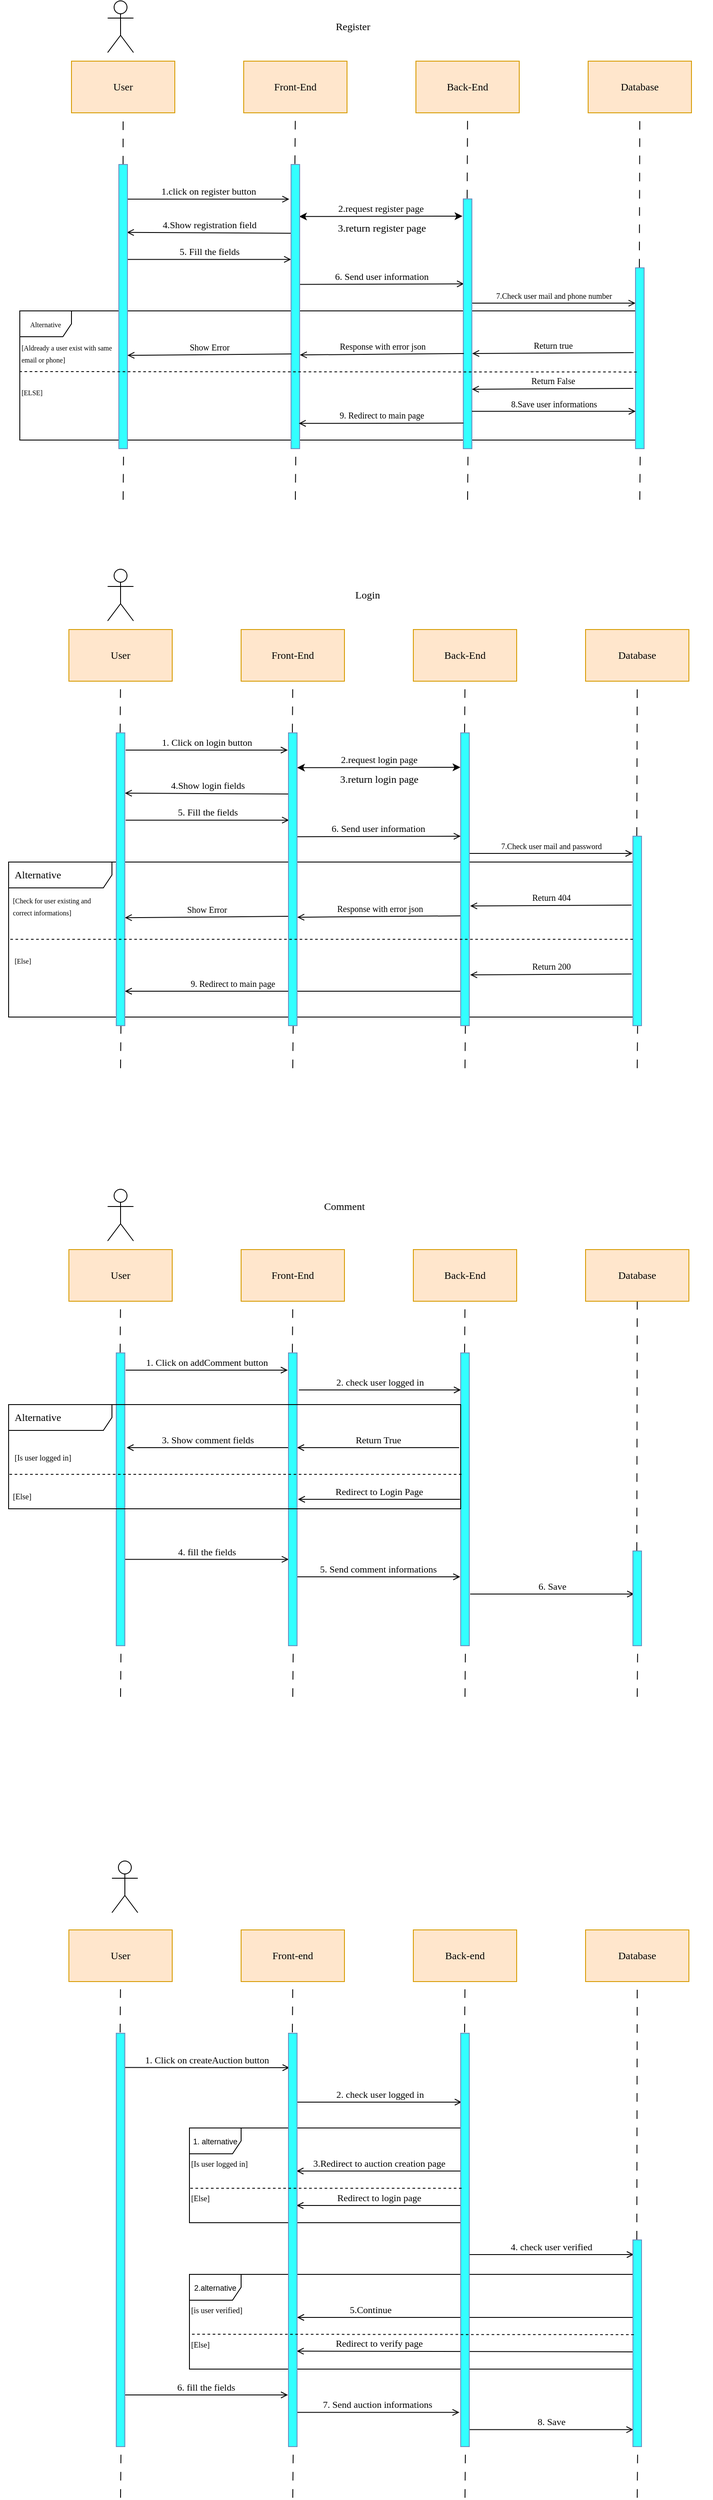 <mxfile version="14.7.0" type="github">
  <diagram id="DN4aTL3SDgSUdVNVyypC" name="Page-1">
    <mxGraphModel dx="3971" dy="2403" grid="1" gridSize="10" guides="1" tooltips="1" connect="0" arrows="0" fold="1" page="1" pageScale="1" pageWidth="827" pageHeight="1169" math="0" shadow="0">
      <root>
        <mxCell id="0" />
        <mxCell id="1" parent="0" />
        <mxCell id="pibNLHYzL_vAkOEPD65m-1" value="User" style="rounded=0;whiteSpace=wrap;html=1;fontFamily=Poppins;fontSource=https%3A%2F%2Ffonts.googleapis.com%2Fcss%3Ffamily%3DPoppins;fillColor=#ffe6cc;strokeColor=#d79b00;" parent="1" vertex="1">
          <mxGeometry x="-757" y="20" width="120" height="60" as="geometry" />
        </mxCell>
        <mxCell id="pibNLHYzL_vAkOEPD65m-2" value="Front-End" style="rounded=0;whiteSpace=wrap;html=1;fontFamily=Poppins;fontSource=https%3A%2F%2Ffonts.googleapis.com%2Fcss%3Ffamily%3DPoppins;fillColor=#ffe6cc;strokeColor=#d79b00;" parent="1" vertex="1">
          <mxGeometry x="-557" y="20" width="120" height="60" as="geometry" />
        </mxCell>
        <mxCell id="pibNLHYzL_vAkOEPD65m-3" value="Back-End" style="rounded=0;whiteSpace=wrap;html=1;fontFamily=Poppins;fontSource=https%3A%2F%2Ffonts.googleapis.com%2Fcss%3Ffamily%3DPoppins;fillColor=#ffe6cc;strokeColor=#d79b00;" parent="1" vertex="1">
          <mxGeometry x="-357" y="20" width="120" height="60" as="geometry" />
        </mxCell>
        <mxCell id="pibNLHYzL_vAkOEPD65m-4" value="Database" style="rounded=0;whiteSpace=wrap;html=1;fontFamily=Poppins;fontSource=https%3A%2F%2Ffonts.googleapis.com%2Fcss%3Ffamily%3DPoppins;fillColor=#ffe6cc;strokeColor=#d79b00;" parent="1" vertex="1">
          <mxGeometry x="-157" y="20" width="120" height="60" as="geometry" />
        </mxCell>
        <mxCell id="pibNLHYzL_vAkOEPD65m-8" value="" style="endArrow=none;startArrow=none;endFill=0;startFill=0;endSize=8;html=1;verticalAlign=bottom;dashed=1;labelBackgroundColor=none;dashPattern=10 10;entryX=0.5;entryY=1;entryDx=0;entryDy=0;exitX=0.491;exitY=0;exitDx=0;exitDy=0;exitPerimeter=0;fontFamily=Poppins;fontSource=https%3A%2F%2Ffonts.googleapis.com%2Fcss%3Ffamily%3DPoppins;" parent="1" source="pibNLHYzL_vAkOEPD65m-5" target="pibNLHYzL_vAkOEPD65m-1" edge="1">
          <mxGeometry width="160" relative="1" as="geometry">
            <mxPoint x="-427" y="170" as="sourcePoint" />
            <mxPoint x="-617" y="110" as="targetPoint" />
          </mxGeometry>
        </mxCell>
        <mxCell id="pibNLHYzL_vAkOEPD65m-10" value="" style="endArrow=none;startArrow=none;endFill=0;startFill=0;endSize=8;html=1;verticalAlign=bottom;dashed=1;labelBackgroundColor=none;dashPattern=10 10;entryX=0.5;entryY=1;entryDx=0;entryDy=0;exitX=0.448;exitY=-0.002;exitDx=0;exitDy=0;exitPerimeter=0;fontFamily=Poppins;fontSource=https%3A%2F%2Ffonts.googleapis.com%2Fcss%3Ffamily%3DPoppins;" parent="1" source="pibNLHYzL_vAkOEPD65m-9" target="pibNLHYzL_vAkOEPD65m-2" edge="1">
          <mxGeometry width="160" relative="1" as="geometry">
            <mxPoint x="-487" y="120" as="sourcePoint" />
            <mxPoint x="-687" y="90" as="targetPoint" />
          </mxGeometry>
        </mxCell>
        <mxCell id="pibNLHYzL_vAkOEPD65m-12" value="1.click on register button" style="html=1;verticalAlign=bottom;labelBackgroundColor=none;endArrow=open;endFill=0;entryX=-0.208;entryY=0.122;entryDx=0;entryDy=0;entryPerimeter=0;exitX=0.971;exitY=0.122;exitDx=0;exitDy=0;exitPerimeter=0;fontFamily=Poppins;fontSource=https%3A%2F%2Ffonts.googleapis.com%2Fcss%3Ffamily%3DPoppins;" parent="1" source="pibNLHYzL_vAkOEPD65m-5" target="pibNLHYzL_vAkOEPD65m-9" edge="1">
          <mxGeometry width="160" relative="1" as="geometry">
            <mxPoint x="-467" y="200" as="sourcePoint" />
            <mxPoint x="-307" y="200" as="targetPoint" />
          </mxGeometry>
        </mxCell>
        <mxCell id="pibNLHYzL_vAkOEPD65m-13" value="2.request register page" style="endArrow=classic;html=1;rounded=0;align=center;verticalAlign=bottom;endFill=1;labelBackgroundColor=none;exitX=0.934;exitY=0.183;exitDx=0;exitDy=0;exitPerimeter=0;startArrow=classic;startFill=1;fontFamily=Poppins;fontSource=https%3A%2F%2Ffonts.googleapis.com%2Fcss%3Ffamily%3DPoppins;" parent="1" edge="1">
          <mxGeometry relative="1" as="geometry">
            <mxPoint x="-492.66" y="200.39" as="sourcePoint" />
            <mxPoint x="-303" y="200" as="targetPoint" />
          </mxGeometry>
        </mxCell>
        <mxCell id="pibNLHYzL_vAkOEPD65m-14" value="3.return register page" style="resizable=0;html=1;align=center;verticalAlign=top;labelBackgroundColor=none;fontFamily=Poppins;fontSource=https%3A%2F%2Ffonts.googleapis.com%2Fcss%3Ffamily%3DPoppins;" parent="pibNLHYzL_vAkOEPD65m-13" connectable="0" vertex="1">
          <mxGeometry relative="1" as="geometry" />
        </mxCell>
        <mxCell id="pibNLHYzL_vAkOEPD65m-16" value="" style="endArrow=none;startArrow=none;endFill=0;startFill=0;endSize=8;html=1;verticalAlign=bottom;dashed=1;labelBackgroundColor=none;dashPattern=10 10;entryX=0.5;entryY=1;entryDx=0;entryDy=0;exitX=0.448;exitY=-0.002;exitDx=0;exitDy=0;exitPerimeter=0;fontFamily=Poppins;fontSource=https%3A%2F%2Ffonts.googleapis.com%2Fcss%3Ffamily%3DPoppins;" parent="1" source="pibNLHYzL_vAkOEPD65m-15" edge="1">
          <mxGeometry width="160" relative="1" as="geometry">
            <mxPoint x="-287" y="120" as="sourcePoint" />
            <mxPoint x="-297" y="80" as="targetPoint" />
          </mxGeometry>
        </mxCell>
        <mxCell id="pibNLHYzL_vAkOEPD65m-17" value="4.Show registration field" style="html=1;verticalAlign=bottom;labelBackgroundColor=none;endArrow=open;endFill=0;fontFamily=Poppins;fontSource=https%3A%2F%2Ffonts.googleapis.com%2Fcss%3Ffamily%3DPoppins;entryX=0.935;entryY=0.239;entryDx=0;entryDy=0;entryPerimeter=0;exitX=0.082;exitY=0.242;exitDx=0;exitDy=0;exitPerimeter=0;" parent="1" source="pibNLHYzL_vAkOEPD65m-9" target="pibNLHYzL_vAkOEPD65m-5" edge="1">
          <mxGeometry width="160" relative="1" as="geometry">
            <mxPoint x="-497" y="330" as="sourcePoint" />
            <mxPoint x="-337" y="330" as="targetPoint" />
          </mxGeometry>
        </mxCell>
        <mxCell id="pibNLHYzL_vAkOEPD65m-18" value="5. Fill the fields" style="html=1;verticalAlign=bottom;labelBackgroundColor=none;endArrow=open;endFill=0;fontFamily=Poppins;fontSource=https%3A%2F%2Ffonts.googleapis.com%2Fcss%3Ffamily%3DPoppins;exitX=1.035;exitY=0.334;exitDx=0;exitDy=0;exitPerimeter=0;" parent="1" source="pibNLHYzL_vAkOEPD65m-5" target="pibNLHYzL_vAkOEPD65m-9" edge="1">
          <mxGeometry width="160" relative="1" as="geometry">
            <mxPoint x="-657" y="250" as="sourcePoint" />
            <mxPoint x="-502" y="260" as="targetPoint" />
          </mxGeometry>
        </mxCell>
        <mxCell id="pibNLHYzL_vAkOEPD65m-19" value="6. Send user information" style="html=1;verticalAlign=bottom;labelBackgroundColor=none;endArrow=open;endFill=0;fontFamily=Poppins;fontSource=https%3A%2F%2Ffonts.googleapis.com%2Fcss%3Ffamily%3DPoppins;entryX=0.082;entryY=0.42;entryDx=0;entryDy=0;entryPerimeter=0;exitX=0.982;exitY=0.422;exitDx=0;exitDy=0;exitPerimeter=0;" parent="1" edge="1">
          <mxGeometry width="160" relative="1" as="geometry">
            <mxPoint x="-492.18" y="279.26" as="sourcePoint" />
            <mxPoint x="-301.18" y="278.6" as="targetPoint" />
          </mxGeometry>
        </mxCell>
        <mxCell id="pibNLHYzL_vAkOEPD65m-21" value="" style="endArrow=none;startArrow=none;endFill=0;startFill=0;endSize=8;html=1;verticalAlign=bottom;dashed=1;labelBackgroundColor=none;dashPattern=10 10;entryX=0.5;entryY=1;entryDx=0;entryDy=0;exitX=0.448;exitY=-0.002;exitDx=0;exitDy=0;exitPerimeter=0;fontFamily=Poppins;fontSource=https%3A%2F%2Ffonts.googleapis.com%2Fcss%3Ffamily%3DPoppins;" parent="1" source="pibNLHYzL_vAkOEPD65m-20" edge="1">
          <mxGeometry width="160" relative="1" as="geometry">
            <mxPoint x="-87" y="120" as="sourcePoint" />
            <mxPoint x="-97" y="80" as="targetPoint" />
          </mxGeometry>
        </mxCell>
        <mxCell id="pibNLHYzL_vAkOEPD65m-22" value="&lt;font style=&quot;font-size: 9px&quot;&gt;7.Check user mail and phone number&lt;/font&gt;" style="html=1;verticalAlign=bottom;labelBackgroundColor=none;endArrow=open;endFill=0;fontFamily=Poppins;fontSource=https%3A%2F%2Ffonts.googleapis.com%2Fcss%3Ffamily%3DPoppins;exitX=0.95;exitY=0.488;exitDx=0;exitDy=0;exitPerimeter=0;" parent="1" edge="1">
          <mxGeometry width="160" relative="1" as="geometry">
            <mxPoint x="-292.5" y="301.04" as="sourcePoint" />
            <mxPoint x="-102" y="301.04" as="targetPoint" />
          </mxGeometry>
        </mxCell>
        <mxCell id="pibNLHYzL_vAkOEPD65m-27" value="&lt;font style=&quot;font-size: 8px&quot;&gt;Alternative&lt;/font&gt;" style="shape=umlFrame;whiteSpace=wrap;html=1;rounded=0;sketch=0;fontFamily=Poppins;fontSource=https%3A%2F%2Ffonts.googleapis.com%2Fcss%3Ffamily%3DPoppins;fillColor=none;" parent="1" vertex="1">
          <mxGeometry x="-817" y="310" width="715" height="150" as="geometry" />
        </mxCell>
        <mxCell id="pibNLHYzL_vAkOEPD65m-20" value="" style="html=1;points=[];perimeter=orthogonalPerimeter;rounded=0;sketch=0;strokeColor=#6c8ebf;fillColor=#33FFFF;fontFamily=Poppins;fontSource=https%3A%2F%2Ffonts.googleapis.com%2Fcss%3Ffamily%3DPoppins;" parent="1" vertex="1">
          <mxGeometry x="-102" y="260" width="10" height="210" as="geometry" />
        </mxCell>
        <mxCell id="pibNLHYzL_vAkOEPD65m-15" value="" style="html=1;points=[];perimeter=orthogonalPerimeter;rounded=0;sketch=0;strokeColor=#6c8ebf;fillColor=#33FFFF;fontFamily=Poppins;fontSource=https%3A%2F%2Ffonts.googleapis.com%2Fcss%3Ffamily%3DPoppins;" parent="1" vertex="1">
          <mxGeometry x="-302" y="180" width="10" height="290" as="geometry" />
        </mxCell>
        <mxCell id="pibNLHYzL_vAkOEPD65m-9" value="" style="html=1;points=[];perimeter=orthogonalPerimeter;rounded=0;sketch=0;strokeColor=#6c8ebf;fillColor=#33FFFF;fontFamily=Poppins;fontSource=https%3A%2F%2Ffonts.googleapis.com%2Fcss%3Ffamily%3DPoppins;" parent="1" vertex="1">
          <mxGeometry x="-502" y="140" width="10" height="330" as="geometry" />
        </mxCell>
        <mxCell id="pibNLHYzL_vAkOEPD65m-5" value="" style="html=1;points=[];perimeter=orthogonalPerimeter;rounded=0;sketch=0;strokeColor=#6c8ebf;fillColor=#33FFFF;fontFamily=Poppins;fontSource=https%3A%2F%2Ffonts.googleapis.com%2Fcss%3Ffamily%3DPoppins;" parent="1" vertex="1">
          <mxGeometry x="-702" y="140" width="10" height="330" as="geometry" />
        </mxCell>
        <mxCell id="pibNLHYzL_vAkOEPD65m-42" value="&lt;font size=&quot;1&quot;&gt;Return true&lt;/font&gt;" style="html=1;verticalAlign=bottom;labelBackgroundColor=none;endArrow=open;endFill=0;fontFamily=Poppins;fontSource=https%3A%2F%2Ffonts.googleapis.com%2Fcss%3Ffamily%3DPoppins;entryX=1.138;entryY=0.665;entryDx=0;entryDy=0;entryPerimeter=0;exitX=-0.118;exitY=0.662;exitDx=0;exitDy=0;exitPerimeter=0;" parent="1" edge="1">
          <mxGeometry width="160" relative="1" as="geometry">
            <mxPoint x="-104.18" y="358.46" as="sourcePoint" />
            <mxPoint x="-291.62" y="359.45" as="targetPoint" />
          </mxGeometry>
        </mxCell>
        <mxCell id="pibNLHYzL_vAkOEPD65m-43" value="&lt;font size=&quot;1&quot;&gt;Response with error json&lt;/font&gt;" style="html=1;verticalAlign=bottom;labelBackgroundColor=none;endArrow=open;endFill=0;fontFamily=Poppins;fontSource=https%3A%2F%2Ffonts.googleapis.com%2Fcss%3Ffamily%3DPoppins;entryX=1.024;entryY=0.67;entryDx=0;entryDy=0;entryPerimeter=0;exitX=0.067;exitY=0.665;exitDx=0;exitDy=0;exitPerimeter=0;" parent="1" edge="1">
          <mxGeometry width="160" relative="1" as="geometry">
            <mxPoint x="-301.33" y="359.45" as="sourcePoint" />
            <mxPoint x="-491.76" y="361.1" as="targetPoint" />
          </mxGeometry>
        </mxCell>
        <mxCell id="pibNLHYzL_vAkOEPD65m-44" value="&lt;font size=&quot;1&quot;&gt;Show Error&lt;/font&gt;" style="html=1;verticalAlign=bottom;labelBackgroundColor=none;endArrow=open;endFill=0;fontFamily=Poppins;fontSource=https%3A%2F%2Ffonts.googleapis.com%2Fcss%3Ffamily%3DPoppins;entryX=1.024;entryY=0.67;entryDx=0;entryDy=0;entryPerimeter=0;exitX=0.067;exitY=0.665;exitDx=0;exitDy=0;exitPerimeter=0;" parent="1" edge="1">
          <mxGeometry width="160" relative="1" as="geometry">
            <mxPoint x="-501.57" y="360.0" as="sourcePoint" />
            <mxPoint x="-692" y="361.65" as="targetPoint" />
          </mxGeometry>
        </mxCell>
        <mxCell id="pibNLHYzL_vAkOEPD65m-45" value="&lt;font size=&quot;1&quot;&gt;Return False&lt;/font&gt;" style="html=1;verticalAlign=bottom;labelBackgroundColor=none;endArrow=open;endFill=0;fontFamily=Poppins;fontSource=https%3A%2F%2Ffonts.googleapis.com%2Fcss%3Ffamily%3DPoppins;entryX=1.138;entryY=0.665;entryDx=0;entryDy=0;entryPerimeter=0;exitX=-0.118;exitY=0.662;exitDx=0;exitDy=0;exitPerimeter=0;" parent="1" edge="1">
          <mxGeometry width="160" relative="1" as="geometry">
            <mxPoint x="-104.56" y="400.0" as="sourcePoint" />
            <mxPoint x="-292.0" y="400.99" as="targetPoint" />
          </mxGeometry>
        </mxCell>
        <mxCell id="pibNLHYzL_vAkOEPD65m-46" value="&lt;font size=&quot;1&quot;&gt;8.Save user informations&lt;/font&gt;" style="html=1;verticalAlign=bottom;labelBackgroundColor=none;endArrow=open;endFill=0;fontFamily=Poppins;fontSource=https%3A%2F%2Ffonts.googleapis.com%2Fcss%3Ffamily%3DPoppins;entryX=0.018;entryY=0.911;entryDx=0;entryDy=0;entryPerimeter=0;" parent="1" edge="1">
          <mxGeometry width="160" relative="1" as="geometry">
            <mxPoint x="-292" y="426.63" as="sourcePoint" />
            <mxPoint x="-101.82" y="426.63" as="targetPoint" />
          </mxGeometry>
        </mxCell>
        <mxCell id="pibNLHYzL_vAkOEPD65m-47" value="&lt;font size=&quot;1&quot;&gt;9. Redirect to main page&lt;/font&gt;" style="html=1;verticalAlign=bottom;labelBackgroundColor=none;endArrow=open;endFill=0;fontFamily=Poppins;fontSource=https%3A%2F%2Ffonts.googleapis.com%2Fcss%3Ffamily%3DPoppins;entryX=0.898;entryY=0.911;entryDx=0;entryDy=0;entryPerimeter=0;exitX=0.019;exitY=0.91;exitDx=0;exitDy=0;exitPerimeter=0;" parent="1" edge="1">
          <mxGeometry width="160" relative="1" as="geometry">
            <mxPoint x="-301.81" y="440.3" as="sourcePoint" />
            <mxPoint x="-493.02" y="440.63" as="targetPoint" />
          </mxGeometry>
        </mxCell>
        <mxCell id="pibNLHYzL_vAkOEPD65m-48" value="" style="endArrow=none;startArrow=none;endFill=0;startFill=0;endSize=8;html=1;verticalAlign=bottom;dashed=1;labelBackgroundColor=none;dashPattern=10 10;entryX=0.5;entryY=1;entryDx=0;entryDy=0;exitX=0.448;exitY=-0.002;exitDx=0;exitDy=0;exitPerimeter=0;fontFamily=Poppins;fontSource=https%3A%2F%2Ffonts.googleapis.com%2Fcss%3Ffamily%3DPoppins;" parent="1" edge="1">
          <mxGeometry width="160" relative="1" as="geometry">
            <mxPoint x="-697" y="529.34" as="sourcePoint" />
            <mxPoint x="-696.48" y="470" as="targetPoint" />
          </mxGeometry>
        </mxCell>
        <mxCell id="pibNLHYzL_vAkOEPD65m-49" value="" style="endArrow=none;startArrow=none;endFill=0;startFill=0;endSize=8;html=1;verticalAlign=bottom;dashed=1;labelBackgroundColor=none;dashPattern=10 10;entryX=0.5;entryY=1;entryDx=0;entryDy=0;exitX=0.448;exitY=-0.002;exitDx=0;exitDy=0;exitPerimeter=0;fontFamily=Poppins;fontSource=https%3A%2F%2Ffonts.googleapis.com%2Fcss%3Ffamily%3DPoppins;" parent="1" edge="1">
          <mxGeometry width="160" relative="1" as="geometry">
            <mxPoint x="-497" y="529.34" as="sourcePoint" />
            <mxPoint x="-496.48" y="470" as="targetPoint" />
          </mxGeometry>
        </mxCell>
        <mxCell id="pibNLHYzL_vAkOEPD65m-50" value="" style="endArrow=none;startArrow=none;endFill=0;startFill=0;endSize=8;html=1;verticalAlign=bottom;dashed=1;labelBackgroundColor=none;dashPattern=10 10;entryX=0.5;entryY=1;entryDx=0;entryDy=0;exitX=0.448;exitY=-0.002;exitDx=0;exitDy=0;exitPerimeter=0;fontFamily=Poppins;fontSource=https%3A%2F%2Ffonts.googleapis.com%2Fcss%3Ffamily%3DPoppins;" parent="1" edge="1">
          <mxGeometry width="160" relative="1" as="geometry">
            <mxPoint x="-297" y="529.34" as="sourcePoint" />
            <mxPoint x="-296.48" y="470" as="targetPoint" />
          </mxGeometry>
        </mxCell>
        <mxCell id="pibNLHYzL_vAkOEPD65m-51" value="" style="endArrow=none;startArrow=none;endFill=0;startFill=0;endSize=8;html=1;verticalAlign=bottom;dashed=1;labelBackgroundColor=none;dashPattern=10 10;entryX=0.5;entryY=1;entryDx=0;entryDy=0;exitX=0.448;exitY=-0.002;exitDx=0;exitDy=0;exitPerimeter=0;fontFamily=Poppins;fontSource=https%3A%2F%2Ffonts.googleapis.com%2Fcss%3Ffamily%3DPoppins;" parent="1" edge="1">
          <mxGeometry width="160" relative="1" as="geometry">
            <mxPoint x="-97" y="529.34" as="sourcePoint" />
            <mxPoint x="-96.48" y="470" as="targetPoint" />
          </mxGeometry>
        </mxCell>
        <mxCell id="pibNLHYzL_vAkOEPD65m-64" value="" style="endArrow=none;startArrow=none;endFill=0;startFill=0;endSize=8;html=1;verticalAlign=bottom;dashed=1;labelBackgroundColor=none;dashPattern=10 10;entryX=0.5;entryY=1;entryDx=0;entryDy=0;exitX=0.453;exitY=-0.002;exitDx=0;exitDy=0;exitPerimeter=0;fontFamily=Poppins;fontSource=https%3A%2F%2Ffonts.googleapis.com%2Fcss%3Ffamily%3DPoppins;" parent="1" source="pibNLHYzL_vAkOEPD65m-63" target="pibNLHYzL_vAkOEPD65m-61" edge="1">
          <mxGeometry width="160" relative="1" as="geometry">
            <mxPoint x="-690.0" y="810" as="sourcePoint" />
            <mxPoint x="-689.91" y="750" as="targetPoint" />
          </mxGeometry>
        </mxCell>
        <mxCell id="pibNLHYzL_vAkOEPD65m-65" value="" style="endArrow=none;startArrow=none;endFill=0;startFill=0;endSize=8;html=1;verticalAlign=bottom;dashed=1;labelBackgroundColor=none;dashPattern=10 10;entryX=0.5;entryY=1;entryDx=0;entryDy=0;exitX=0.453;exitY=-0.002;exitDx=0;exitDy=0;exitPerimeter=0;fontFamily=Poppins;fontSource=https%3A%2F%2Ffonts.googleapis.com%2Fcss%3Ffamily%3DPoppins;" parent="1" source="pibNLHYzL_vAkOEPD65m-66" edge="1">
          <mxGeometry width="160" relative="1" as="geometry">
            <mxPoint x="-490.0" y="810" as="sourcePoint" />
            <mxPoint x="-500" y="740" as="targetPoint" />
          </mxGeometry>
        </mxCell>
        <mxCell id="pibNLHYzL_vAkOEPD65m-67" value="" style="endArrow=none;startArrow=none;endFill=0;startFill=0;endSize=8;html=1;verticalAlign=bottom;dashed=1;labelBackgroundColor=none;dashPattern=10 10;entryX=0.5;entryY=1;entryDx=0;entryDy=0;exitX=0.453;exitY=-0.002;exitDx=0;exitDy=0;exitPerimeter=0;fontFamily=Poppins;fontSource=https%3A%2F%2Ffonts.googleapis.com%2Fcss%3Ffamily%3DPoppins;" parent="1" source="pibNLHYzL_vAkOEPD65m-68" edge="1">
          <mxGeometry width="160" relative="1" as="geometry">
            <mxPoint x="-290.0" y="810" as="sourcePoint" />
            <mxPoint x="-300" y="740" as="targetPoint" />
          </mxGeometry>
        </mxCell>
        <mxCell id="pibNLHYzL_vAkOEPD65m-69" value="" style="endArrow=none;startArrow=none;endFill=0;startFill=0;endSize=8;html=1;verticalAlign=bottom;dashed=1;labelBackgroundColor=none;dashPattern=10 10;entryX=0.5;entryY=1;entryDx=0;entryDy=0;exitX=0.453;exitY=-0.002;exitDx=0;exitDy=0;exitPerimeter=0;fontFamily=Poppins;fontSource=https%3A%2F%2Ffonts.googleapis.com%2Fcss%3Ffamily%3DPoppins;" parent="1" source="pibNLHYzL_vAkOEPD65m-70" edge="1">
          <mxGeometry width="160" relative="1" as="geometry">
            <mxPoint x="-90.0" y="810" as="sourcePoint" />
            <mxPoint x="-100" y="740" as="targetPoint" />
          </mxGeometry>
        </mxCell>
        <mxCell id="pibNLHYzL_vAkOEPD65m-71" value="1. Click on login button" style="html=1;verticalAlign=bottom;labelBackgroundColor=none;endArrow=open;endFill=0;entryX=-0.208;entryY=0.122;entryDx=0;entryDy=0;entryPerimeter=0;exitX=0.971;exitY=0.122;exitDx=0;exitDy=0;exitPerimeter=0;fontFamily=Poppins;fontSource=https%3A%2F%2Ffonts.googleapis.com%2Fcss%3Ffamily%3DPoppins;" parent="1" edge="1">
          <mxGeometry width="160" relative="1" as="geometry">
            <mxPoint x="-694" y="820.0" as="sourcePoint" />
            <mxPoint x="-505.79" y="820.0" as="targetPoint" />
          </mxGeometry>
        </mxCell>
        <mxCell id="pibNLHYzL_vAkOEPD65m-72" value="2.request login page" style="endArrow=classic;html=1;rounded=0;align=center;verticalAlign=bottom;endFill=1;labelBackgroundColor=none;exitX=0.934;exitY=0.183;exitDx=0;exitDy=0;exitPerimeter=0;startArrow=classic;startFill=1;fontFamily=Poppins;fontSource=https%3A%2F%2Ffonts.googleapis.com%2Fcss%3Ffamily%3DPoppins;" parent="1" edge="1">
          <mxGeometry relative="1" as="geometry">
            <mxPoint x="-495.0" y="840.39" as="sourcePoint" />
            <mxPoint x="-305.34" y="840" as="targetPoint" />
          </mxGeometry>
        </mxCell>
        <mxCell id="pibNLHYzL_vAkOEPD65m-73" value="3.return login page" style="resizable=0;html=1;align=center;verticalAlign=top;labelBackgroundColor=none;fontFamily=Poppins;fontSource=https%3A%2F%2Ffonts.googleapis.com%2Fcss%3Ffamily%3DPoppins;" parent="pibNLHYzL_vAkOEPD65m-72" connectable="0" vertex="1">
          <mxGeometry relative="1" as="geometry" />
        </mxCell>
        <mxCell id="pibNLHYzL_vAkOEPD65m-74" value="4.Show login fields" style="html=1;verticalAlign=bottom;labelBackgroundColor=none;endArrow=open;endFill=0;fontFamily=Poppins;fontSource=https%3A%2F%2Ffonts.googleapis.com%2Fcss%3Ffamily%3DPoppins;entryX=0.935;entryY=0.239;entryDx=0;entryDy=0;entryPerimeter=0;exitX=0.082;exitY=0.242;exitDx=0;exitDy=0;exitPerimeter=0;" parent="1" edge="1">
          <mxGeometry width="160" relative="1" as="geometry">
            <mxPoint x="-503.53" y="870.99" as="sourcePoint" />
            <mxPoint x="-695.0" y="870.0" as="targetPoint" />
          </mxGeometry>
        </mxCell>
        <mxCell id="pibNLHYzL_vAkOEPD65m-75" value="5. Fill the fields" style="html=1;verticalAlign=bottom;labelBackgroundColor=none;endArrow=open;endFill=0;fontFamily=Poppins;fontSource=https%3A%2F%2Ffonts.googleapis.com%2Fcss%3Ffamily%3DPoppins;exitX=1.035;exitY=0.334;exitDx=0;exitDy=0;exitPerimeter=0;" parent="1" edge="1">
          <mxGeometry width="160" relative="1" as="geometry">
            <mxPoint x="-694.0" y="901.35" as="sourcePoint" />
            <mxPoint x="-504.35" y="901.35" as="targetPoint" />
          </mxGeometry>
        </mxCell>
        <mxCell id="pibNLHYzL_vAkOEPD65m-76" value="6. Send user information" style="html=1;verticalAlign=bottom;labelBackgroundColor=none;endArrow=open;endFill=0;fontFamily=Poppins;fontSource=https%3A%2F%2Ffonts.googleapis.com%2Fcss%3Ffamily%3DPoppins;entryX=0.082;entryY=0.42;entryDx=0;entryDy=0;entryPerimeter=0;exitX=0.982;exitY=0.422;exitDx=0;exitDy=0;exitPerimeter=0;" parent="1" edge="1">
          <mxGeometry width="160" relative="1" as="geometry">
            <mxPoint x="-496.0" y="920.66" as="sourcePoint" />
            <mxPoint x="-305.0" y="920.0" as="targetPoint" />
          </mxGeometry>
        </mxCell>
        <mxCell id="pibNLHYzL_vAkOEPD65m-77" value="&lt;font style=&quot;font-size: 9px&quot;&gt;7.Check user mail and password&lt;/font&gt;" style="html=1;verticalAlign=bottom;labelBackgroundColor=none;endArrow=open;endFill=0;fontFamily=Poppins;fontSource=https%3A%2F%2Ffonts.googleapis.com%2Fcss%3Ffamily%3DPoppins;exitX=0.95;exitY=0.488;exitDx=0;exitDy=0;exitPerimeter=0;" parent="1" edge="1">
          <mxGeometry width="160" relative="1" as="geometry">
            <mxPoint x="-296" y="940" as="sourcePoint" />
            <mxPoint x="-105.5" y="940" as="targetPoint" />
          </mxGeometry>
        </mxCell>
        <mxCell id="pibNLHYzL_vAkOEPD65m-80" value="&lt;font size=&quot;1&quot;&gt;Return 404&lt;/font&gt;" style="html=1;verticalAlign=bottom;labelBackgroundColor=none;endArrow=open;endFill=0;fontFamily=Poppins;fontSource=https%3A%2F%2Ffonts.googleapis.com%2Fcss%3Ffamily%3DPoppins;entryX=1.138;entryY=0.665;entryDx=0;entryDy=0;entryPerimeter=0;exitX=-0.118;exitY=0.662;exitDx=0;exitDy=0;exitPerimeter=0;" parent="1" edge="1">
          <mxGeometry width="160" relative="1" as="geometry">
            <mxPoint x="-106.56" y="1000.0" as="sourcePoint" />
            <mxPoint x="-294.0" y="1000.99" as="targetPoint" />
          </mxGeometry>
        </mxCell>
        <mxCell id="pibNLHYzL_vAkOEPD65m-81" value="&lt;font size=&quot;1&quot;&gt;Return 200&lt;/font&gt;" style="html=1;verticalAlign=bottom;labelBackgroundColor=none;endArrow=open;endFill=0;fontFamily=Poppins;fontSource=https%3A%2F%2Ffonts.googleapis.com%2Fcss%3Ffamily%3DPoppins;entryX=1.138;entryY=0.665;entryDx=0;entryDy=0;entryPerimeter=0;exitX=-0.118;exitY=0.662;exitDx=0;exitDy=0;exitPerimeter=0;" parent="1" edge="1">
          <mxGeometry width="160" relative="1" as="geometry">
            <mxPoint x="-106.56" y="1080" as="sourcePoint" />
            <mxPoint x="-294" y="1080.99" as="targetPoint" />
          </mxGeometry>
        </mxCell>
        <mxCell id="pibNLHYzL_vAkOEPD65m-82" value="&lt;font size=&quot;1&quot;&gt;Response with error json&lt;/font&gt;" style="html=1;verticalAlign=bottom;labelBackgroundColor=none;endArrow=open;endFill=0;fontFamily=Poppins;fontSource=https%3A%2F%2Ffonts.googleapis.com%2Fcss%3Ffamily%3DPoppins;entryX=1.024;entryY=0.67;entryDx=0;entryDy=0;entryPerimeter=0;exitX=0.067;exitY=0.665;exitDx=0;exitDy=0;exitPerimeter=0;" parent="1" edge="1">
          <mxGeometry width="160" relative="1" as="geometry">
            <mxPoint x="-304.33" y="1012.45" as="sourcePoint" />
            <mxPoint x="-494.76" y="1014.1" as="targetPoint" />
          </mxGeometry>
        </mxCell>
        <mxCell id="pibNLHYzL_vAkOEPD65m-83" value="&lt;font size=&quot;1&quot;&gt;Show Error&lt;/font&gt;" style="html=1;verticalAlign=bottom;labelBackgroundColor=none;endArrow=open;endFill=0;fontFamily=Poppins;fontSource=https%3A%2F%2Ffonts.googleapis.com%2Fcss%3Ffamily%3DPoppins;entryX=1.024;entryY=0.67;entryDx=0;entryDy=0;entryPerimeter=0;exitX=0.067;exitY=0.665;exitDx=0;exitDy=0;exitPerimeter=0;" parent="1" edge="1">
          <mxGeometry width="160" relative="1" as="geometry">
            <mxPoint x="-504.57" y="1013" as="sourcePoint" />
            <mxPoint x="-695" y="1014.65" as="targetPoint" />
          </mxGeometry>
        </mxCell>
        <mxCell id="pibNLHYzL_vAkOEPD65m-89" value="" style="endArrow=none;startArrow=none;endFill=0;startFill=0;endSize=8;html=1;verticalAlign=bottom;dashed=1;labelBackgroundColor=none;dashPattern=10 10;entryX=0.5;entryY=1;entryDx=0;entryDy=0;exitX=0.448;exitY=-0.002;exitDx=0;exitDy=0;exitPerimeter=0;fontFamily=Poppins;fontSource=https%3A%2F%2Ffonts.googleapis.com%2Fcss%3Ffamily%3DPoppins;" parent="1" edge="1">
          <mxGeometry width="160" relative="1" as="geometry">
            <mxPoint x="-100" y="1189.34" as="sourcePoint" />
            <mxPoint x="-99.48" y="1130" as="targetPoint" />
          </mxGeometry>
        </mxCell>
        <mxCell id="pibNLHYzL_vAkOEPD65m-91" value="" style="endArrow=none;startArrow=none;endFill=0;startFill=0;endSize=8;html=1;verticalAlign=bottom;dashed=1;labelBackgroundColor=none;dashPattern=10 10;entryX=0.5;entryY=1;entryDx=0;entryDy=0;exitX=0.448;exitY=-0.002;exitDx=0;exitDy=0;exitPerimeter=0;fontFamily=Poppins;fontSource=https%3A%2F%2Ffonts.googleapis.com%2Fcss%3Ffamily%3DPoppins;" parent="1" edge="1">
          <mxGeometry width="160" relative="1" as="geometry">
            <mxPoint x="-300.0" y="1189.34" as="sourcePoint" />
            <mxPoint x="-299.48" y="1130" as="targetPoint" />
          </mxGeometry>
        </mxCell>
        <mxCell id="pibNLHYzL_vAkOEPD65m-92" value="" style="endArrow=none;startArrow=none;endFill=0;startFill=0;endSize=8;html=1;verticalAlign=bottom;dashed=1;labelBackgroundColor=none;dashPattern=10 10;entryX=0.5;entryY=1;entryDx=0;entryDy=0;exitX=0.448;exitY=-0.002;exitDx=0;exitDy=0;exitPerimeter=0;fontFamily=Poppins;fontSource=https%3A%2F%2Ffonts.googleapis.com%2Fcss%3Ffamily%3DPoppins;" parent="1" edge="1">
          <mxGeometry width="160" relative="1" as="geometry">
            <mxPoint x="-500.0" y="1189.34" as="sourcePoint" />
            <mxPoint x="-499.48" y="1130" as="targetPoint" />
          </mxGeometry>
        </mxCell>
        <mxCell id="pibNLHYzL_vAkOEPD65m-93" value="" style="endArrow=none;startArrow=none;endFill=0;startFill=0;endSize=8;html=1;verticalAlign=bottom;dashed=1;labelBackgroundColor=none;dashPattern=10 10;entryX=0.5;entryY=1;entryDx=0;entryDy=0;exitX=0.448;exitY=-0.002;exitDx=0;exitDy=0;exitPerimeter=0;fontFamily=Poppins;fontSource=https%3A%2F%2Ffonts.googleapis.com%2Fcss%3Ffamily%3DPoppins;" parent="1" edge="1">
          <mxGeometry width="160" relative="1" as="geometry">
            <mxPoint x="-700.0" y="1189.34" as="sourcePoint" />
            <mxPoint x="-699.48" y="1130" as="targetPoint" />
          </mxGeometry>
        </mxCell>
        <mxCell id="pibNLHYzL_vAkOEPD65m-98" value="" style="endArrow=none;startArrow=none;endFill=0;startFill=0;endSize=8;html=1;verticalAlign=bottom;dashed=1;labelBackgroundColor=none;dashPattern=10 10;entryX=0.5;entryY=1;entryDx=0;entryDy=0;exitX=0.453;exitY=-0.002;exitDx=0;exitDy=0;exitPerimeter=0;fontFamily=Poppins;fontSource=https%3A%2F%2Ffonts.googleapis.com%2Fcss%3Ffamily%3DPoppins;" parent="1" source="pibNLHYzL_vAkOEPD65m-99" edge="1">
          <mxGeometry width="160" relative="1" as="geometry">
            <mxPoint x="-690.0" y="1530" as="sourcePoint" />
            <mxPoint x="-700" y="1460" as="targetPoint" />
          </mxGeometry>
        </mxCell>
        <mxCell id="pibNLHYzL_vAkOEPD65m-100" value="" style="endArrow=none;startArrow=none;endFill=0;startFill=0;endSize=8;html=1;verticalAlign=bottom;dashed=1;labelBackgroundColor=none;dashPattern=10 10;entryX=0.5;entryY=1;entryDx=0;entryDy=0;exitX=0.453;exitY=-0.002;exitDx=0;exitDy=0;exitPerimeter=0;fontFamily=Poppins;fontSource=https%3A%2F%2Ffonts.googleapis.com%2Fcss%3Ffamily%3DPoppins;" parent="1" source="pibNLHYzL_vAkOEPD65m-101" edge="1">
          <mxGeometry width="160" relative="1" as="geometry">
            <mxPoint x="-490.0" y="1530" as="sourcePoint" />
            <mxPoint x="-500" y="1460" as="targetPoint" />
          </mxGeometry>
        </mxCell>
        <mxCell id="pibNLHYzL_vAkOEPD65m-102" value="" style="endArrow=none;startArrow=none;endFill=0;startFill=0;endSize=8;html=1;verticalAlign=bottom;dashed=1;labelBackgroundColor=none;dashPattern=10 10;entryX=0.5;entryY=1;entryDx=0;entryDy=0;exitX=0.453;exitY=-0.002;exitDx=0;exitDy=0;exitPerimeter=0;fontFamily=Poppins;fontSource=https%3A%2F%2Ffonts.googleapis.com%2Fcss%3Ffamily%3DPoppins;" parent="1" source="pibNLHYzL_vAkOEPD65m-103" edge="1">
          <mxGeometry width="160" relative="1" as="geometry">
            <mxPoint x="-290.0" y="1530" as="sourcePoint" />
            <mxPoint x="-300" y="1460" as="targetPoint" />
          </mxGeometry>
        </mxCell>
        <mxCell id="pibNLHYzL_vAkOEPD65m-104" value="" style="endArrow=none;startArrow=none;endFill=0;startFill=0;endSize=8;html=1;verticalAlign=bottom;dashed=1;labelBackgroundColor=none;dashPattern=10 10;entryX=0.5;entryY=1;entryDx=0;entryDy=0;exitX=0.453;exitY=-0.002;exitDx=0;exitDy=0;exitPerimeter=0;fontFamily=Poppins;fontSource=https%3A%2F%2Ffonts.googleapis.com%2Fcss%3Ffamily%3DPoppins;" parent="1" source="pibNLHYzL_vAkOEPD65m-105" edge="1">
          <mxGeometry width="160" relative="1" as="geometry">
            <mxPoint x="-90.0" y="1530" as="sourcePoint" />
            <mxPoint x="-100" y="1460" as="targetPoint" />
          </mxGeometry>
        </mxCell>
        <mxCell id="pibNLHYzL_vAkOEPD65m-106" value="1. Click on addComment button" style="html=1;verticalAlign=bottom;labelBackgroundColor=none;endArrow=open;endFill=0;entryX=-0.208;entryY=0.122;entryDx=0;entryDy=0;entryPerimeter=0;exitX=0.971;exitY=0.122;exitDx=0;exitDy=0;exitPerimeter=0;fontFamily=Poppins;fontSource=https%3A%2F%2Ffonts.googleapis.com%2Fcss%3Ffamily%3DPoppins;" parent="1" edge="1">
          <mxGeometry width="160" relative="1" as="geometry">
            <mxPoint x="-694" y="1540" as="sourcePoint" />
            <mxPoint x="-505.79" y="1540" as="targetPoint" />
          </mxGeometry>
        </mxCell>
        <mxCell id="pibNLHYzL_vAkOEPD65m-108" value="2. check user logged in" style="html=1;verticalAlign=bottom;labelBackgroundColor=none;endArrow=open;endFill=0;entryX=-0.208;entryY=0.122;entryDx=0;entryDy=0;entryPerimeter=0;exitX=0.971;exitY=0.122;exitDx=0;exitDy=0;exitPerimeter=0;fontFamily=Poppins;fontSource=https%3A%2F%2Ffonts.googleapis.com%2Fcss%3Ffamily%3DPoppins;" parent="1" edge="1">
          <mxGeometry width="160" relative="1" as="geometry">
            <mxPoint x="-493" y="1563" as="sourcePoint" />
            <mxPoint x="-304.79" y="1563" as="targetPoint" />
          </mxGeometry>
        </mxCell>
        <mxCell id="pibNLHYzL_vAkOEPD65m-109" value="Return True" style="html=1;verticalAlign=bottom;labelBackgroundColor=none;endArrow=open;endFill=0;entryX=-0.208;entryY=0.122;entryDx=0;entryDy=0;entryPerimeter=0;exitX=0.971;exitY=0.122;exitDx=0;exitDy=0;exitPerimeter=0;fontFamily=Poppins;fontSource=https%3A%2F%2Ffonts.googleapis.com%2Fcss%3Ffamily%3DPoppins;" parent="1" edge="1">
          <mxGeometry width="160" relative="1" as="geometry">
            <mxPoint x="-306.79" y="1630" as="sourcePoint" />
            <mxPoint x="-495" y="1630" as="targetPoint" />
          </mxGeometry>
        </mxCell>
        <mxCell id="pibNLHYzL_vAkOEPD65m-111" value="3. Show comment fields" style="html=1;verticalAlign=bottom;labelBackgroundColor=none;endArrow=open;endFill=0;entryX=-0.208;entryY=0.122;entryDx=0;entryDy=0;entryPerimeter=0;exitX=0.971;exitY=0.122;exitDx=0;exitDy=0;exitPerimeter=0;fontFamily=Poppins;fontSource=https%3A%2F%2Ffonts.googleapis.com%2Fcss%3Ffamily%3DPoppins;" parent="1" edge="1">
          <mxGeometry width="160" relative="1" as="geometry">
            <mxPoint x="-504.79" y="1630" as="sourcePoint" />
            <mxPoint x="-693" y="1630" as="targetPoint" />
          </mxGeometry>
        </mxCell>
        <mxCell id="pibNLHYzL_vAkOEPD65m-112" value="Redirect to Login Page" style="html=1;verticalAlign=bottom;labelBackgroundColor=none;endArrow=open;endFill=0;entryX=-0.208;entryY=0.122;entryDx=0;entryDy=0;entryPerimeter=0;exitX=0.971;exitY=0.122;exitDx=0;exitDy=0;exitPerimeter=0;fontFamily=Poppins;fontSource=https%3A%2F%2Ffonts.googleapis.com%2Fcss%3Ffamily%3DPoppins;" parent="1" edge="1">
          <mxGeometry width="160" relative="1" as="geometry">
            <mxPoint x="-305.79" y="1690" as="sourcePoint" />
            <mxPoint x="-494" y="1690" as="targetPoint" />
          </mxGeometry>
        </mxCell>
        <mxCell id="pibNLHYzL_vAkOEPD65m-153" value="4. fill the fields" style="html=1;verticalAlign=bottom;labelBackgroundColor=none;endArrow=open;endFill=0;fontFamily=Poppins;fontSource=https%3A%2F%2Ffonts.googleapis.com%2Fcss%3Ffamily%3DPoppins;exitX=0.987;exitY=0.705;exitDx=0;exitDy=0;exitPerimeter=0;entryX=0.031;entryY=0.705;entryDx=0;entryDy=0;entryPerimeter=0;" parent="1" edge="1">
          <mxGeometry width="160" relative="1" as="geometry">
            <mxPoint x="-695.13" y="1759.7" as="sourcePoint" />
            <mxPoint x="-504.69" y="1759.7" as="targetPoint" />
          </mxGeometry>
        </mxCell>
        <mxCell id="pibNLHYzL_vAkOEPD65m-154" value="5. Send comment informations" style="html=1;verticalAlign=bottom;labelBackgroundColor=none;endArrow=open;endFill=0;fontFamily=Poppins;fontSource=https%3A%2F%2Ffonts.googleapis.com%2Fcss%3Ffamily%3DPoppins;exitX=0.987;exitY=0.705;exitDx=0;exitDy=0;exitPerimeter=0;entryX=0.031;entryY=0.705;entryDx=0;entryDy=0;entryPerimeter=0;" parent="1" edge="1">
          <mxGeometry width="160" relative="1" as="geometry">
            <mxPoint x="-496.0" y="1780.0" as="sourcePoint" />
            <mxPoint x="-305.56" y="1780.0" as="targetPoint" />
          </mxGeometry>
        </mxCell>
        <mxCell id="pibNLHYzL_vAkOEPD65m-155" value="6. Save" style="html=1;verticalAlign=bottom;labelBackgroundColor=none;endArrow=open;endFill=0;fontFamily=Poppins;fontSource=https%3A%2F%2Ffonts.googleapis.com%2Fcss%3Ffamily%3DPoppins;exitX=0.987;exitY=0.705;exitDx=0;exitDy=0;exitPerimeter=0;entryX=0.031;entryY=0.705;entryDx=0;entryDy=0;entryPerimeter=0;" parent="1" edge="1">
          <mxGeometry width="160" relative="1" as="geometry">
            <mxPoint x="-294" y="1800" as="sourcePoint" />
            <mxPoint x="-103.56" y="1800" as="targetPoint" />
          </mxGeometry>
        </mxCell>
        <mxCell id="pibNLHYzL_vAkOEPD65m-84" value="&lt;font size=&quot;1&quot;&gt;9. Redirect to main page&lt;/font&gt;" style="html=1;verticalAlign=bottom;labelBackgroundColor=none;endArrow=open;endFill=0;fontFamily=Poppins;fontSource=https%3A%2F%2Ffonts.googleapis.com%2Fcss%3Ffamily%3DPoppins;exitX=0.019;exitY=0.91;exitDx=0;exitDy=0;exitPerimeter=0;" parent="1" target="pibNLHYzL_vAkOEPD65m-63" edge="1">
          <mxGeometry x="0.359" width="160" relative="1" as="geometry">
            <mxPoint x="-304.79" y="1100" as="sourcePoint" />
            <mxPoint x="-496" y="1100.33" as="targetPoint" />
            <mxPoint as="offset" />
          </mxGeometry>
        </mxCell>
        <mxCell id="Ev96Ng9aH21SXM8y9sJ7-5" value="" style="endArrow=none;startArrow=none;endFill=0;startFill=0;endSize=8;html=1;verticalAlign=bottom;dashed=1;labelBackgroundColor=none;dashPattern=10 10;entryX=0.5;entryY=1;entryDx=0;entryDy=0;exitX=0.448;exitY=-0.002;exitDx=0;exitDy=0;exitPerimeter=0;fontFamily=Poppins;fontSource=https%3A%2F%2Ffonts.googleapis.com%2Fcss%3Ffamily%3DPoppins;" edge="1" parent="1">
          <mxGeometry width="160" relative="1" as="geometry">
            <mxPoint x="-700.0" y="1919.34" as="sourcePoint" />
            <mxPoint x="-699.48" y="1860" as="targetPoint" />
          </mxGeometry>
        </mxCell>
        <mxCell id="Ev96Ng9aH21SXM8y9sJ7-6" value="" style="endArrow=none;startArrow=none;endFill=0;startFill=0;endSize=8;html=1;verticalAlign=bottom;dashed=1;labelBackgroundColor=none;dashPattern=10 10;entryX=0.5;entryY=1;entryDx=0;entryDy=0;exitX=0.448;exitY=-0.002;exitDx=0;exitDy=0;exitPerimeter=0;fontFamily=Poppins;fontSource=https%3A%2F%2Ffonts.googleapis.com%2Fcss%3Ffamily%3DPoppins;" edge="1" parent="1">
          <mxGeometry width="160" relative="1" as="geometry">
            <mxPoint x="-500.0" y="1919.34" as="sourcePoint" />
            <mxPoint x="-499.48" y="1860" as="targetPoint" />
          </mxGeometry>
        </mxCell>
        <mxCell id="Ev96Ng9aH21SXM8y9sJ7-7" value="" style="endArrow=none;startArrow=none;endFill=0;startFill=0;endSize=8;html=1;verticalAlign=bottom;dashed=1;labelBackgroundColor=none;dashPattern=10 10;entryX=0.5;entryY=1;entryDx=0;entryDy=0;exitX=0.448;exitY=-0.002;exitDx=0;exitDy=0;exitPerimeter=0;fontFamily=Poppins;fontSource=https%3A%2F%2Ffonts.googleapis.com%2Fcss%3Ffamily%3DPoppins;" edge="1" parent="1">
          <mxGeometry width="160" relative="1" as="geometry">
            <mxPoint x="-300.0" y="1919.34" as="sourcePoint" />
            <mxPoint x="-299.48" y="1860" as="targetPoint" />
          </mxGeometry>
        </mxCell>
        <mxCell id="Ev96Ng9aH21SXM8y9sJ7-8" value="" style="endArrow=none;startArrow=none;endFill=0;startFill=0;endSize=8;html=1;verticalAlign=bottom;dashed=1;labelBackgroundColor=none;dashPattern=10 10;entryX=0.5;entryY=1;entryDx=0;entryDy=0;exitX=0.448;exitY=-0.002;exitDx=0;exitDy=0;exitPerimeter=0;fontFamily=Poppins;fontSource=https%3A%2F%2Ffonts.googleapis.com%2Fcss%3Ffamily%3DPoppins;" edge="1" parent="1">
          <mxGeometry width="160" relative="1" as="geometry">
            <mxPoint x="-100.0" y="1919.34" as="sourcePoint" />
            <mxPoint x="-99.48" y="1860" as="targetPoint" />
          </mxGeometry>
        </mxCell>
        <mxCell id="Ev96Ng9aH21SXM8y9sJ7-12" value="" style="endArrow=none;startArrow=none;endFill=0;startFill=0;endSize=8;html=1;verticalAlign=bottom;dashed=1;labelBackgroundColor=none;dashPattern=10 10;entryX=0.5;entryY=1;entryDx=0;entryDy=0;exitX=0.453;exitY=-0.002;exitDx=0;exitDy=0;exitPerimeter=0;fontFamily=Poppins;fontSource=https%3A%2F%2Ffonts.googleapis.com%2Fcss%3Ffamily%3DPoppins;" edge="1" source="Ev96Ng9aH21SXM8y9sJ7-11" parent="1">
          <mxGeometry width="160" relative="1" as="geometry">
            <mxPoint x="-690.0" y="2320" as="sourcePoint" />
            <mxPoint x="-700" y="2250" as="targetPoint" />
          </mxGeometry>
        </mxCell>
        <mxCell id="Ev96Ng9aH21SXM8y9sJ7-14" value="" style="endArrow=none;startArrow=none;endFill=0;startFill=0;endSize=8;html=1;verticalAlign=bottom;dashed=1;labelBackgroundColor=none;dashPattern=10 10;entryX=0.5;entryY=1;entryDx=0;entryDy=0;exitX=0.453;exitY=-0.002;exitDx=0;exitDy=0;exitPerimeter=0;fontFamily=Poppins;fontSource=https%3A%2F%2Ffonts.googleapis.com%2Fcss%3Ffamily%3DPoppins;" edge="1" source="Ev96Ng9aH21SXM8y9sJ7-16" parent="1">
          <mxGeometry width="160" relative="1" as="geometry">
            <mxPoint x="-490.0" y="2320" as="sourcePoint" />
            <mxPoint x="-500" y="2250" as="targetPoint" />
          </mxGeometry>
        </mxCell>
        <mxCell id="Ev96Ng9aH21SXM8y9sJ7-18" value="" style="endArrow=none;startArrow=none;endFill=0;startFill=0;endSize=8;html=1;verticalAlign=bottom;dashed=1;labelBackgroundColor=none;dashPattern=10 10;entryX=0.5;entryY=1;entryDx=0;entryDy=0;exitX=0.453;exitY=-0.002;exitDx=0;exitDy=0;exitPerimeter=0;fontFamily=Poppins;fontSource=https%3A%2F%2Ffonts.googleapis.com%2Fcss%3Ffamily%3DPoppins;" edge="1" source="Ev96Ng9aH21SXM8y9sJ7-20" parent="1">
          <mxGeometry width="160" relative="1" as="geometry">
            <mxPoint x="-290.0" y="2320" as="sourcePoint" />
            <mxPoint x="-300" y="2250" as="targetPoint" />
          </mxGeometry>
        </mxCell>
        <mxCell id="Ev96Ng9aH21SXM8y9sJ7-22" value="" style="endArrow=none;startArrow=none;endFill=0;startFill=0;endSize=8;html=1;verticalAlign=bottom;dashed=1;labelBackgroundColor=none;dashPattern=10 10;entryX=0.5;entryY=1;entryDx=0;entryDy=0;exitX=0.453;exitY=-0.002;exitDx=0;exitDy=0;exitPerimeter=0;fontFamily=Poppins;fontSource=https%3A%2F%2Ffonts.googleapis.com%2Fcss%3Ffamily%3DPoppins;" edge="1" source="Ev96Ng9aH21SXM8y9sJ7-24" parent="1">
          <mxGeometry width="160" relative="1" as="geometry">
            <mxPoint x="-90.0" y="2320" as="sourcePoint" />
            <mxPoint x="-100" y="2250" as="targetPoint" />
          </mxGeometry>
        </mxCell>
        <mxCell id="Ev96Ng9aH21SXM8y9sJ7-25" value="1. Click on createAuction button" style="html=1;verticalAlign=bottom;labelBackgroundColor=none;endArrow=open;endFill=0;entryX=-0.208;entryY=0.122;entryDx=0;entryDy=0;entryPerimeter=0;exitX=0.993;exitY=0.117;exitDx=0;exitDy=0;exitPerimeter=0;fontFamily=Poppins;fontSource=https%3A%2F%2Ffonts.googleapis.com%2Fcss%3Ffamily%3DPoppins;" edge="1" parent="1">
          <mxGeometry width="160" relative="1" as="geometry">
            <mxPoint x="-695.07" y="2349.78" as="sourcePoint" />
            <mxPoint x="-503.79" y="2350" as="targetPoint" />
          </mxGeometry>
        </mxCell>
        <mxCell id="Ev96Ng9aH21SXM8y9sJ7-26" value="2. check user logged in" style="html=1;verticalAlign=bottom;labelBackgroundColor=none;endArrow=open;endFill=0;entryX=-0.208;entryY=0.122;entryDx=0;entryDy=0;entryPerimeter=0;fontFamily=Poppins;fontSource=https%3A%2F%2Ffonts.googleapis.com%2Fcss%3Ffamily%3DPoppins;" edge="1" parent="1">
          <mxGeometry width="160" relative="1" as="geometry">
            <mxPoint x="-495" y="2390" as="sourcePoint" />
            <mxPoint x="-303.79" y="2390" as="targetPoint" />
          </mxGeometry>
        </mxCell>
        <mxCell id="Ev96Ng9aH21SXM8y9sJ7-27" value="&lt;font style=&quot;font-size: 9px&quot;&gt;1. alternative&lt;/font&gt;" style="shape=umlFrame;whiteSpace=wrap;html=1;" vertex="1" parent="1">
          <mxGeometry x="-620" y="2420" width="315.5" height="110" as="geometry" />
        </mxCell>
        <mxCell id="Ev96Ng9aH21SXM8y9sJ7-28" value="3.Redirect to auction creation page" style="html=1;verticalAlign=bottom;labelBackgroundColor=none;endArrow=open;endFill=0;entryX=-0.208;entryY=0.122;entryDx=0;entryDy=0;entryPerimeter=0;fontFamily=Poppins;fontSource=https%3A%2F%2Ffonts.googleapis.com%2Fcss%3Ffamily%3DPoppins;" edge="1" parent="1">
          <mxGeometry width="160" relative="1" as="geometry">
            <mxPoint x="-304.5" y="2470" as="sourcePoint" />
            <mxPoint x="-495.71" y="2470" as="targetPoint" />
          </mxGeometry>
        </mxCell>
        <mxCell id="Ev96Ng9aH21SXM8y9sJ7-29" value="Redirect to login page" style="html=1;verticalAlign=bottom;labelBackgroundColor=none;endArrow=open;endFill=0;entryX=-0.208;entryY=0.122;entryDx=0;entryDy=0;entryPerimeter=0;fontFamily=Poppins;fontSource=https%3A%2F%2Ffonts.googleapis.com%2Fcss%3Ffamily%3DPoppins;" edge="1" parent="1">
          <mxGeometry width="160" relative="1" as="geometry">
            <mxPoint x="-304.5" y="2510" as="sourcePoint" />
            <mxPoint x="-495.71" y="2510" as="targetPoint" />
          </mxGeometry>
        </mxCell>
        <mxCell id="Ev96Ng9aH21SXM8y9sJ7-36" value="4. check user verified" style="html=1;verticalAlign=bottom;labelBackgroundColor=none;endArrow=open;endFill=0;entryX=-0.208;entryY=0.122;entryDx=0;entryDy=0;entryPerimeter=0;fontFamily=Poppins;fontSource=https%3A%2F%2Ffonts.googleapis.com%2Fcss%3Ffamily%3DPoppins;" edge="1" parent="1">
          <mxGeometry width="160" relative="1" as="geometry">
            <mxPoint x="-295.21" y="2567" as="sourcePoint" />
            <mxPoint x="-104.0" y="2567" as="targetPoint" />
          </mxGeometry>
        </mxCell>
        <mxCell id="Ev96Ng9aH21SXM8y9sJ7-37" value="&lt;font style=&quot;font-size: 9px&quot;&gt;2.alternative&lt;/font&gt;" style="shape=umlFrame;whiteSpace=wrap;html=1;" vertex="1" parent="1">
          <mxGeometry x="-620" y="2590" width="515.5" height="110" as="geometry" />
        </mxCell>
        <mxCell id="Ev96Ng9aH21SXM8y9sJ7-38" value="5.Continue" style="html=1;verticalAlign=bottom;labelBackgroundColor=none;endArrow=open;endFill=0;fontFamily=Poppins;fontSource=https%3A%2F%2Ffonts.googleapis.com%2Fcss%3Ffamily%3DPoppins;" edge="1" parent="1">
          <mxGeometry x="0.565" width="160" relative="1" as="geometry">
            <mxPoint x="-104.5" y="2640" as="sourcePoint" />
            <mxPoint x="-495" y="2640" as="targetPoint" />
            <mxPoint as="offset" />
          </mxGeometry>
        </mxCell>
        <mxCell id="Ev96Ng9aH21SXM8y9sJ7-40" value="Redirect to verify page" style="html=1;verticalAlign=bottom;labelBackgroundColor=none;endArrow=open;endFill=0;fontFamily=Poppins;fontSource=https%3A%2F%2Ffonts.googleapis.com%2Fcss%3Ffamily%3DPoppins;entryX=0.96;entryY=0.769;entryDx=0;entryDy=0;entryPerimeter=0;" edge="1" parent="1">
          <mxGeometry x="0.512" width="160" relative="1" as="geometry">
            <mxPoint x="-104.5" y="2680" as="sourcePoint" />
            <mxPoint x="-495.4" y="2679.12" as="targetPoint" />
            <mxPoint as="offset" />
          </mxGeometry>
        </mxCell>
        <mxCell id="Ev96Ng9aH21SXM8y9sJ7-43" value="6. fill the fields" style="html=1;verticalAlign=bottom;labelBackgroundColor=none;endArrow=open;endFill=0;fontFamily=Poppins;fontSource=https%3A%2F%2Ffonts.googleapis.com%2Fcss%3Ffamily%3DPoppins;exitX=0.987;exitY=0.705;exitDx=0;exitDy=0;exitPerimeter=0;entryX=0.031;entryY=0.705;entryDx=0;entryDy=0;entryPerimeter=0;" edge="1" parent="1">
          <mxGeometry width="160" relative="1" as="geometry">
            <mxPoint x="-696.07" y="2730" as="sourcePoint" />
            <mxPoint x="-505.63" y="2730" as="targetPoint" />
          </mxGeometry>
        </mxCell>
        <mxCell id="Ev96Ng9aH21SXM8y9sJ7-44" value="7. Send auction informations" style="html=1;verticalAlign=bottom;labelBackgroundColor=none;endArrow=open;endFill=0;fontFamily=Poppins;fontSource=https%3A%2F%2Ffonts.googleapis.com%2Fcss%3Ffamily%3DPoppins;exitX=0.987;exitY=0.705;exitDx=0;exitDy=0;exitPerimeter=0;entryX=0.031;entryY=0.705;entryDx=0;entryDy=0;entryPerimeter=0;" edge="1" parent="1">
          <mxGeometry width="160" relative="1" as="geometry">
            <mxPoint x="-496.94" y="2750.3" as="sourcePoint" />
            <mxPoint x="-306.5" y="2750.3" as="targetPoint" />
          </mxGeometry>
        </mxCell>
        <mxCell id="Ev96Ng9aH21SXM8y9sJ7-45" value="8. Save" style="html=1;verticalAlign=bottom;labelBackgroundColor=none;endArrow=open;endFill=0;fontFamily=Poppins;fontSource=https%3A%2F%2Ffonts.googleapis.com%2Fcss%3Ffamily%3DPoppins;exitX=0.987;exitY=0.705;exitDx=0;exitDy=0;exitPerimeter=0;entryX=0.031;entryY=0.705;entryDx=0;entryDy=0;entryPerimeter=0;" edge="1" parent="1">
          <mxGeometry width="160" relative="1" as="geometry">
            <mxPoint x="-294.94" y="2770.3" as="sourcePoint" />
            <mxPoint x="-104.5" y="2770.3" as="targetPoint" />
          </mxGeometry>
        </mxCell>
        <mxCell id="Ev96Ng9aH21SXM8y9sJ7-46" value="" style="endArrow=none;startArrow=none;endFill=0;startFill=0;endSize=8;html=1;verticalAlign=bottom;dashed=1;labelBackgroundColor=none;dashPattern=10 10;entryX=0.5;entryY=1;entryDx=0;entryDy=0;exitX=0.448;exitY=-0.002;exitDx=0;exitDy=0;exitPerimeter=0;fontFamily=Poppins;fontSource=https%3A%2F%2Ffonts.googleapis.com%2Fcss%3Ffamily%3DPoppins;" edge="1" parent="1">
          <mxGeometry width="160" relative="1" as="geometry">
            <mxPoint x="-100.0" y="2849.34" as="sourcePoint" />
            <mxPoint x="-99.48" y="2790.0" as="targetPoint" />
          </mxGeometry>
        </mxCell>
        <mxCell id="Ev96Ng9aH21SXM8y9sJ7-47" value="" style="endArrow=none;startArrow=none;endFill=0;startFill=0;endSize=8;html=1;verticalAlign=bottom;dashed=1;labelBackgroundColor=none;dashPattern=10 10;entryX=0.5;entryY=1;entryDx=0;entryDy=0;exitX=0.448;exitY=-0.002;exitDx=0;exitDy=0;exitPerimeter=0;fontFamily=Poppins;fontSource=https%3A%2F%2Ffonts.googleapis.com%2Fcss%3Ffamily%3DPoppins;" edge="1" parent="1">
          <mxGeometry width="160" relative="1" as="geometry">
            <mxPoint x="-300.0" y="2849.34" as="sourcePoint" />
            <mxPoint x="-299.48" y="2790.0" as="targetPoint" />
          </mxGeometry>
        </mxCell>
        <mxCell id="Ev96Ng9aH21SXM8y9sJ7-48" value="" style="endArrow=none;startArrow=none;endFill=0;startFill=0;endSize=8;html=1;verticalAlign=bottom;dashed=1;labelBackgroundColor=none;dashPattern=10 10;entryX=0.5;entryY=1;entryDx=0;entryDy=0;exitX=0.448;exitY=-0.002;exitDx=0;exitDy=0;exitPerimeter=0;fontFamily=Poppins;fontSource=https%3A%2F%2Ffonts.googleapis.com%2Fcss%3Ffamily%3DPoppins;" edge="1" parent="1">
          <mxGeometry width="160" relative="1" as="geometry">
            <mxPoint x="-500.0" y="2849.34" as="sourcePoint" />
            <mxPoint x="-499.48" y="2790.0" as="targetPoint" />
          </mxGeometry>
        </mxCell>
        <mxCell id="Ev96Ng9aH21SXM8y9sJ7-49" value="" style="endArrow=none;startArrow=none;endFill=0;startFill=0;endSize=8;html=1;verticalAlign=bottom;dashed=1;labelBackgroundColor=none;dashPattern=10 10;entryX=0.5;entryY=1;entryDx=0;entryDy=0;exitX=0.448;exitY=-0.002;exitDx=0;exitDy=0;exitPerimeter=0;fontFamily=Poppins;fontSource=https%3A%2F%2Ffonts.googleapis.com%2Fcss%3Ffamily%3DPoppins;" edge="1" parent="1">
          <mxGeometry width="160" relative="1" as="geometry">
            <mxPoint x="-700.0" y="2849.34" as="sourcePoint" />
            <mxPoint x="-699.48" y="2790.0" as="targetPoint" />
          </mxGeometry>
        </mxCell>
        <mxCell id="pibNLHYzL_vAkOEPD65m-36" value="Untitled Layer" parent="0" />
        <mxCell id="Ev96Ng9aH21SXM8y9sJ7-20" value="" style="html=1;points=[];perimeter=orthogonalPerimeter;rounded=0;sketch=0;strokeColor=#6c8ebf;fillColor=#33FFFF;fontFamily=Poppins;fontSource=https%3A%2F%2Ffonts.googleapis.com%2Fcss%3Ffamily%3DPoppins;" vertex="1" parent="pibNLHYzL_vAkOEPD65m-36">
          <mxGeometry x="-305" y="2310" width="10" height="480" as="geometry" />
        </mxCell>
        <mxCell id="pibNLHYzL_vAkOEPD65m-78" value="Alternative" style="shape=umlFrame;whiteSpace=wrap;html=1;width=120;height=30;boundedLbl=1;verticalAlign=middle;align=left;spacingLeft=5;rounded=0;sketch=0;fontFamily=Poppins;fontSource=https%3A%2F%2Ffonts.googleapis.com%2Fcss%3Ffamily%3DPoppins;fillColor=none;" parent="pibNLHYzL_vAkOEPD65m-36" vertex="1">
          <mxGeometry x="-830" y="950" width="725" height="180" as="geometry" />
        </mxCell>
        <mxCell id="pibNLHYzL_vAkOEPD65m-40" value="" style="endArrow=none;dashed=1;html=1;fontFamily=Poppins;fontSource=https%3A%2F%2Ffonts.googleapis.com%2Fcss%3Ffamily%3DPoppins;entryX=-0.001;entryY=0.63;entryDx=0;entryDy=0;entryPerimeter=0;exitX=1.002;exitY=0.633;exitDx=0;exitDy=0;exitPerimeter=0;" parent="pibNLHYzL_vAkOEPD65m-36" edge="1">
          <mxGeometry width="50" height="50" relative="1" as="geometry">
            <mxPoint x="-100.57" y="380.95" as="sourcePoint" />
            <mxPoint x="-817.715" y="380.5" as="targetPoint" />
          </mxGeometry>
        </mxCell>
        <mxCell id="pibNLHYzL_vAkOEPD65m-52" value="&lt;font style=&quot;font-size: 8px&quot;&gt;[Aldready a user exist with same email or phone]&lt;/font&gt;" style="text;html=1;strokeColor=none;fillColor=none;align=left;verticalAlign=top;whiteSpace=wrap;rounded=0;sketch=0;fontFamily=Poppins;fontSource=https%3A%2F%2Ffonts.googleapis.com%2Fcss%3Ffamily%3DPoppins;" parent="pibNLHYzL_vAkOEPD65m-36" vertex="1">
          <mxGeometry x="-817" y="338" width="110" height="40" as="geometry" />
        </mxCell>
        <mxCell id="pibNLHYzL_vAkOEPD65m-53" value="&lt;font style=&quot;font-size: 8px&quot;&gt;[ELSE]&lt;/font&gt;" style="text;html=1;strokeColor=none;fillColor=none;align=left;verticalAlign=top;whiteSpace=wrap;rounded=0;sketch=0;fontFamily=Poppins;fontSource=https%3A%2F%2Ffonts.googleapis.com%2Fcss%3Ffamily%3DPoppins;" parent="pibNLHYzL_vAkOEPD65m-36" vertex="1">
          <mxGeometry x="-817" y="390" width="90" height="40" as="geometry" />
        </mxCell>
        <mxCell id="pibNLHYzL_vAkOEPD65m-55" value="Register" style="text;html=1;strokeColor=none;fillColor=none;align=center;verticalAlign=middle;whiteSpace=wrap;rounded=0;sketch=0;fontFamily=Poppins;fontSource=https%3A%2F%2Ffonts.googleapis.com%2Fcss%3Ffamily%3DPoppins;" parent="pibNLHYzL_vAkOEPD65m-36" vertex="1">
          <mxGeometry x="-830" y="-30" width="800" height="20" as="geometry" />
        </mxCell>
        <mxCell id="pibNLHYzL_vAkOEPD65m-58" value="Database" style="rounded=0;whiteSpace=wrap;html=1;fontFamily=Poppins;fontSource=https%3A%2F%2Ffonts.googleapis.com%2Fcss%3Ffamily%3DPoppins;fillColor=#ffe6cc;strokeColor=#d79b00;" parent="pibNLHYzL_vAkOEPD65m-36" vertex="1">
          <mxGeometry x="-160" y="680" width="120" height="60" as="geometry" />
        </mxCell>
        <mxCell id="pibNLHYzL_vAkOEPD65m-59" value="Back-End" style="rounded=0;whiteSpace=wrap;html=1;fontFamily=Poppins;fontSource=https%3A%2F%2Ffonts.googleapis.com%2Fcss%3Ffamily%3DPoppins;fillColor=#ffe6cc;strokeColor=#d79b00;" parent="pibNLHYzL_vAkOEPD65m-36" vertex="1">
          <mxGeometry x="-360" y="680" width="120" height="60" as="geometry" />
        </mxCell>
        <mxCell id="pibNLHYzL_vAkOEPD65m-60" value="Front-End" style="rounded=0;whiteSpace=wrap;html=1;fontFamily=Poppins;fontSource=https%3A%2F%2Ffonts.googleapis.com%2Fcss%3Ffamily%3DPoppins;fillColor=#ffe6cc;strokeColor=#d79b00;" parent="pibNLHYzL_vAkOEPD65m-36" vertex="1">
          <mxGeometry x="-560" y="680" width="120" height="60" as="geometry" />
        </mxCell>
        <mxCell id="pibNLHYzL_vAkOEPD65m-61" value="User" style="rounded=0;whiteSpace=wrap;html=1;fontFamily=Poppins;fontSource=https%3A%2F%2Ffonts.googleapis.com%2Fcss%3Ffamily%3DPoppins;fillColor=#ffe6cc;strokeColor=#d79b00;" parent="pibNLHYzL_vAkOEPD65m-36" vertex="1">
          <mxGeometry x="-760" y="680" width="120" height="60" as="geometry" />
        </mxCell>
        <mxCell id="pibNLHYzL_vAkOEPD65m-62" value="" style="shape=umlActor;verticalLabelPosition=bottom;verticalAlign=top;html=1;rounded=0;sketch=0;fontFamily=Poppins;fontSource=https%3A%2F%2Ffonts.googleapis.com%2Fcss%3Ffamily%3DPoppins;fillColor=none;align=left;" parent="pibNLHYzL_vAkOEPD65m-36" vertex="1">
          <mxGeometry x="-715" y="-50" width="30" height="60" as="geometry" />
        </mxCell>
        <mxCell id="pibNLHYzL_vAkOEPD65m-63" value="" style="html=1;points=[];perimeter=orthogonalPerimeter;rounded=0;sketch=0;strokeColor=#6c8ebf;fillColor=#33FFFF;fontFamily=Poppins;fontSource=https%3A%2F%2Ffonts.googleapis.com%2Fcss%3Ffamily%3DPoppins;" parent="pibNLHYzL_vAkOEPD65m-36" vertex="1">
          <mxGeometry x="-705" y="800" width="10" height="340" as="geometry" />
        </mxCell>
        <mxCell id="pibNLHYzL_vAkOEPD65m-66" value="" style="html=1;points=[];perimeter=orthogonalPerimeter;rounded=0;sketch=0;strokeColor=#6c8ebf;fillColor=#33FFFF;fontFamily=Poppins;fontSource=https%3A%2F%2Ffonts.googleapis.com%2Fcss%3Ffamily%3DPoppins;" parent="pibNLHYzL_vAkOEPD65m-36" vertex="1">
          <mxGeometry x="-505" y="800" width="10" height="340" as="geometry" />
        </mxCell>
        <mxCell id="pibNLHYzL_vAkOEPD65m-68" value="" style="html=1;points=[];perimeter=orthogonalPerimeter;rounded=0;sketch=0;strokeColor=#6c8ebf;fillColor=#33FFFF;fontFamily=Poppins;fontSource=https%3A%2F%2Ffonts.googleapis.com%2Fcss%3Ffamily%3DPoppins;" parent="pibNLHYzL_vAkOEPD65m-36" vertex="1">
          <mxGeometry x="-305" y="800" width="10" height="340" as="geometry" />
        </mxCell>
        <mxCell id="pibNLHYzL_vAkOEPD65m-70" value="" style="html=1;points=[];perimeter=orthogonalPerimeter;rounded=0;sketch=0;strokeColor=#6c8ebf;fillColor=#33FFFF;fontFamily=Poppins;fontSource=https%3A%2F%2Ffonts.googleapis.com%2Fcss%3Ffamily%3DPoppins;" parent="pibNLHYzL_vAkOEPD65m-36" vertex="1">
          <mxGeometry x="-105" y="920" width="10" height="220" as="geometry" />
        </mxCell>
        <mxCell id="pibNLHYzL_vAkOEPD65m-79" value="" style="endArrow=none;dashed=1;html=1;fontFamily=Poppins;fontSource=https%3A%2F%2Ffonts.googleapis.com%2Fcss%3Ffamily%3DPoppins;entryX=-0.001;entryY=0.63;entryDx=0;entryDy=0;entryPerimeter=0;" parent="pibNLHYzL_vAkOEPD65m-36" source="pibNLHYzL_vAkOEPD65m-70" edge="1">
          <mxGeometry width="50" height="50" relative="1" as="geometry">
            <mxPoint x="-112.85" y="1040.16" as="sourcePoint" />
            <mxPoint x="-829.995" y="1039.71" as="targetPoint" />
          </mxGeometry>
        </mxCell>
        <mxCell id="pibNLHYzL_vAkOEPD65m-85" value="&lt;span style=&quot;font-size: 8px&quot;&gt;[Check for user existing and correct informations]&lt;/span&gt;" style="text;html=1;strokeColor=none;fillColor=none;align=left;verticalAlign=top;whiteSpace=wrap;rounded=0;sketch=0;fontFamily=Poppins;fontSource=https%3A%2F%2Ffonts.googleapis.com%2Fcss%3Ffamily%3DPoppins;" parent="pibNLHYzL_vAkOEPD65m-36" vertex="1">
          <mxGeometry x="-827" y="980" width="110" height="40" as="geometry" />
        </mxCell>
        <mxCell id="pibNLHYzL_vAkOEPD65m-86" value="&lt;span style=&quot;font-size: 8px&quot;&gt;[Else]&lt;/span&gt;" style="text;html=1;strokeColor=none;fillColor=none;align=left;verticalAlign=top;whiteSpace=wrap;rounded=0;sketch=0;fontFamily=Poppins;fontSource=https%3A%2F%2Ffonts.googleapis.com%2Fcss%3Ffamily%3DPoppins;" parent="pibNLHYzL_vAkOEPD65m-36" vertex="1">
          <mxGeometry x="-825" y="1050" width="110" height="40" as="geometry" />
        </mxCell>
        <mxCell id="pibNLHYzL_vAkOEPD65m-87" value="" style="shape=umlActor;verticalLabelPosition=bottom;verticalAlign=top;html=1;rounded=0;sketch=0;fontFamily=Poppins;fontSource=https%3A%2F%2Ffonts.googleapis.com%2Fcss%3Ffamily%3DPoppins;fillColor=none;align=left;" parent="pibNLHYzL_vAkOEPD65m-36" vertex="1">
          <mxGeometry x="-715" y="610" width="30" height="60" as="geometry" />
        </mxCell>
        <mxCell id="pibNLHYzL_vAkOEPD65m-88" value="Login" style="text;html=1;strokeColor=none;fillColor=none;align=center;verticalAlign=middle;whiteSpace=wrap;rounded=0;sketch=0;fontFamily=Poppins;fontSource=https%3A%2F%2Ffonts.googleapis.com%2Fcss%3Ffamily%3DPoppins;" parent="pibNLHYzL_vAkOEPD65m-36" vertex="1">
          <mxGeometry x="-813" y="630" width="800" height="20" as="geometry" />
        </mxCell>
        <mxCell id="pibNLHYzL_vAkOEPD65m-94" value="User" style="rounded=0;whiteSpace=wrap;html=1;fontFamily=Poppins;fontSource=https%3A%2F%2Ffonts.googleapis.com%2Fcss%3Ffamily%3DPoppins;fillColor=#ffe6cc;strokeColor=#d79b00;" parent="pibNLHYzL_vAkOEPD65m-36" vertex="1">
          <mxGeometry x="-760" y="1400" width="120" height="60" as="geometry" />
        </mxCell>
        <mxCell id="pibNLHYzL_vAkOEPD65m-95" value="Front-End" style="rounded=0;whiteSpace=wrap;html=1;fontFamily=Poppins;fontSource=https%3A%2F%2Ffonts.googleapis.com%2Fcss%3Ffamily%3DPoppins;fillColor=#ffe6cc;strokeColor=#d79b00;" parent="pibNLHYzL_vAkOEPD65m-36" vertex="1">
          <mxGeometry x="-560" y="1400" width="120" height="60" as="geometry" />
        </mxCell>
        <mxCell id="pibNLHYzL_vAkOEPD65m-96" value="Back-End" style="rounded=0;whiteSpace=wrap;html=1;fontFamily=Poppins;fontSource=https%3A%2F%2Ffonts.googleapis.com%2Fcss%3Ffamily%3DPoppins;fillColor=#ffe6cc;strokeColor=#d79b00;" parent="pibNLHYzL_vAkOEPD65m-36" vertex="1">
          <mxGeometry x="-360" y="1400" width="120" height="60" as="geometry" />
        </mxCell>
        <mxCell id="pibNLHYzL_vAkOEPD65m-97" value="Database" style="rounded=0;whiteSpace=wrap;html=1;fontFamily=Poppins;fontSource=https%3A%2F%2Ffonts.googleapis.com%2Fcss%3Ffamily%3DPoppins;fillColor=#ffe6cc;strokeColor=#d79b00;" parent="pibNLHYzL_vAkOEPD65m-36" vertex="1">
          <mxGeometry x="-160" y="1400" width="120" height="60" as="geometry" />
        </mxCell>
        <mxCell id="pibNLHYzL_vAkOEPD65m-99" value="" style="html=1;points=[];perimeter=orthogonalPerimeter;rounded=0;sketch=0;strokeColor=#6c8ebf;fillColor=#33FFFF;fontFamily=Poppins;fontSource=https%3A%2F%2Ffonts.googleapis.com%2Fcss%3Ffamily%3DPoppins;" parent="pibNLHYzL_vAkOEPD65m-36" vertex="1">
          <mxGeometry x="-705" y="1520" width="10" height="340" as="geometry" />
        </mxCell>
        <mxCell id="pibNLHYzL_vAkOEPD65m-101" value="" style="html=1;points=[];perimeter=orthogonalPerimeter;rounded=0;sketch=0;strokeColor=#6c8ebf;fillColor=#33FFFF;fontFamily=Poppins;fontSource=https%3A%2F%2Ffonts.googleapis.com%2Fcss%3Ffamily%3DPoppins;" parent="pibNLHYzL_vAkOEPD65m-36" vertex="1">
          <mxGeometry x="-505" y="1520" width="10" height="340" as="geometry" />
        </mxCell>
        <mxCell id="pibNLHYzL_vAkOEPD65m-103" value="" style="html=1;points=[];perimeter=orthogonalPerimeter;rounded=0;sketch=0;strokeColor=#6c8ebf;fillColor=#33FFFF;fontFamily=Poppins;fontSource=https%3A%2F%2Ffonts.googleapis.com%2Fcss%3Ffamily%3DPoppins;" parent="pibNLHYzL_vAkOEPD65m-36" vertex="1">
          <mxGeometry x="-305" y="1520" width="10" height="340" as="geometry" />
        </mxCell>
        <mxCell id="pibNLHYzL_vAkOEPD65m-105" value="" style="html=1;points=[];perimeter=orthogonalPerimeter;rounded=0;sketch=0;strokeColor=#6c8ebf;fillColor=#33FFFF;fontFamily=Poppins;fontSource=https%3A%2F%2Ffonts.googleapis.com%2Fcss%3Ffamily%3DPoppins;" parent="pibNLHYzL_vAkOEPD65m-36" vertex="1">
          <mxGeometry x="-105" y="1750" width="10" height="110" as="geometry" />
        </mxCell>
        <mxCell id="pibNLHYzL_vAkOEPD65m-113" value="Alternative" style="shape=umlFrame;whiteSpace=wrap;html=1;width=120;height=30;boundedLbl=1;verticalAlign=middle;align=left;spacingLeft=5;rounded=0;sketch=0;fontFamily=Poppins;fontSource=https%3A%2F%2Ffonts.googleapis.com%2Fcss%3Ffamily%3DPoppins;fillColor=none;" parent="pibNLHYzL_vAkOEPD65m-36" vertex="1">
          <mxGeometry x="-830" y="1580" width="525" height="121" as="geometry" />
        </mxCell>
        <mxCell id="pibNLHYzL_vAkOEPD65m-114" value="" style="endArrow=none;dashed=1;html=1;fontFamily=Poppins;fontSource=https%3A%2F%2Ffonts.googleapis.com%2Fcss%3Ffamily%3DPoppins;entryX=-0.001;entryY=0.63;entryDx=0;entryDy=0;entryPerimeter=0;" parent="pibNLHYzL_vAkOEPD65m-36" edge="1">
          <mxGeometry width="50" height="50" relative="1" as="geometry">
            <mxPoint x="-304" y="1661" as="sourcePoint" />
            <mxPoint x="-830" y="1661" as="targetPoint" />
          </mxGeometry>
        </mxCell>
        <mxCell id="pibNLHYzL_vAkOEPD65m-115" value="[Is user logged in]" style="text;html=1;strokeColor=none;fillColor=none;align=left;verticalAlign=top;whiteSpace=wrap;rounded=0;sketch=0;fontFamily=Poppins;fontSource=https%3A%2F%2Ffonts.googleapis.com%2Fcss%3Ffamily%3DPoppins;fontSize=9;" parent="pibNLHYzL_vAkOEPD65m-36" vertex="1">
          <mxGeometry x="-825" y="1630" width="105" height="30" as="geometry" />
        </mxCell>
        <mxCell id="pibNLHYzL_vAkOEPD65m-116" value="[Else]" style="text;html=1;strokeColor=none;fillColor=none;align=left;verticalAlign=top;whiteSpace=wrap;rounded=0;sketch=0;fontFamily=Poppins;fontSource=https%3A%2F%2Ffonts.googleapis.com%2Fcss%3Ffamily%3DPoppins;fontSize=9;" parent="pibNLHYzL_vAkOEPD65m-36" vertex="1">
          <mxGeometry x="-827" y="1675" width="105" height="30" as="geometry" />
        </mxCell>
        <mxCell id="pibNLHYzL_vAkOEPD65m-156" value="Comment" style="text;html=1;strokeColor=none;fillColor=none;align=center;verticalAlign=middle;whiteSpace=wrap;rounded=0;sketch=0;fontFamily=Poppins;fontSource=https%3A%2F%2Ffonts.googleapis.com%2Fcss%3Ffamily%3DPoppins;" parent="pibNLHYzL_vAkOEPD65m-36" vertex="1">
          <mxGeometry x="-840" y="1340" width="800" height="20" as="geometry" />
        </mxCell>
        <mxCell id="pibNLHYzL_vAkOEPD65m-157" value="" style="shape=umlActor;verticalLabelPosition=bottom;verticalAlign=top;html=1;rounded=0;sketch=0;fontFamily=Poppins;fontSource=https%3A%2F%2Ffonts.googleapis.com%2Fcss%3Ffamily%3DPoppins;fillColor=none;align=left;" parent="pibNLHYzL_vAkOEPD65m-36" vertex="1">
          <mxGeometry x="-715" y="1330" width="30" height="60" as="geometry" />
        </mxCell>
        <mxCell id="Ev96Ng9aH21SXM8y9sJ7-1" value="User" style="rounded=0;whiteSpace=wrap;html=1;fontFamily=Poppins;fontSource=https%3A%2F%2Ffonts.googleapis.com%2Fcss%3Ffamily%3DPoppins;fillColor=#ffe6cc;strokeColor=#d79b00;" vertex="1" parent="pibNLHYzL_vAkOEPD65m-36">
          <mxGeometry x="-760" y="2190" width="120" height="60" as="geometry" />
        </mxCell>
        <mxCell id="Ev96Ng9aH21SXM8y9sJ7-11" value="" style="html=1;points=[];perimeter=orthogonalPerimeter;rounded=0;sketch=0;strokeColor=#6c8ebf;fillColor=#33FFFF;fontFamily=Poppins;fontSource=https%3A%2F%2Ffonts.googleapis.com%2Fcss%3Ffamily%3DPoppins;" vertex="1" parent="pibNLHYzL_vAkOEPD65m-36">
          <mxGeometry x="-705" y="2310" width="10" height="480" as="geometry" />
        </mxCell>
        <mxCell id="Ev96Ng9aH21SXM8y9sJ7-15" value="Front-end" style="rounded=0;whiteSpace=wrap;html=1;fontFamily=Poppins;fontSource=https%3A%2F%2Ffonts.googleapis.com%2Fcss%3Ffamily%3DPoppins;fillColor=#ffe6cc;strokeColor=#d79b00;" vertex="1" parent="pibNLHYzL_vAkOEPD65m-36">
          <mxGeometry x="-560" y="2190" width="120" height="60" as="geometry" />
        </mxCell>
        <mxCell id="Ev96Ng9aH21SXM8y9sJ7-16" value="" style="html=1;points=[];perimeter=orthogonalPerimeter;rounded=0;sketch=0;strokeColor=#6c8ebf;fillColor=#33FFFF;fontFamily=Poppins;fontSource=https%3A%2F%2Ffonts.googleapis.com%2Fcss%3Ffamily%3DPoppins;" vertex="1" parent="pibNLHYzL_vAkOEPD65m-36">
          <mxGeometry x="-505" y="2310" width="10" height="480" as="geometry" />
        </mxCell>
        <mxCell id="Ev96Ng9aH21SXM8y9sJ7-19" value="Back-end" style="rounded=0;whiteSpace=wrap;html=1;fontFamily=Poppins;fontSource=https%3A%2F%2Ffonts.googleapis.com%2Fcss%3Ffamily%3DPoppins;fillColor=#ffe6cc;strokeColor=#d79b00;" vertex="1" parent="pibNLHYzL_vAkOEPD65m-36">
          <mxGeometry x="-360" y="2190" width="120" height="60" as="geometry" />
        </mxCell>
        <mxCell id="Ev96Ng9aH21SXM8y9sJ7-23" value="Database" style="rounded=0;whiteSpace=wrap;html=1;fontFamily=Poppins;fontSource=https%3A%2F%2Ffonts.googleapis.com%2Fcss%3Ffamily%3DPoppins;fillColor=#ffe6cc;strokeColor=#d79b00;" vertex="1" parent="pibNLHYzL_vAkOEPD65m-36">
          <mxGeometry x="-160" y="2190" width="120" height="60" as="geometry" />
        </mxCell>
        <mxCell id="Ev96Ng9aH21SXM8y9sJ7-24" value="" style="html=1;points=[];perimeter=orthogonalPerimeter;rounded=0;sketch=0;strokeColor=#6c8ebf;fillColor=#33FFFF;fontFamily=Poppins;fontSource=https%3A%2F%2Ffonts.googleapis.com%2Fcss%3Ffamily%3DPoppins;" vertex="1" parent="pibNLHYzL_vAkOEPD65m-36">
          <mxGeometry x="-105" y="2550" width="10" height="240" as="geometry" />
        </mxCell>
        <mxCell id="Ev96Ng9aH21SXM8y9sJ7-30" value="" style="endArrow=none;dashed=1;html=1;fontFamily=Poppins;fontSource=https%3A%2F%2Ffonts.googleapis.com%2Fcss%3Ffamily%3DPoppins;" edge="1" parent="pibNLHYzL_vAkOEPD65m-36">
          <mxGeometry width="50" height="50" relative="1" as="geometry">
            <mxPoint x="-304" y="2490" as="sourcePoint" />
            <mxPoint x="-620" y="2490" as="targetPoint" />
          </mxGeometry>
        </mxCell>
        <mxCell id="Ev96Ng9aH21SXM8y9sJ7-33" value="[Is user logged in]" style="text;html=1;strokeColor=none;fillColor=none;align=left;verticalAlign=top;whiteSpace=wrap;rounded=0;sketch=0;fontFamily=Poppins;fontSource=https%3A%2F%2Ffonts.googleapis.com%2Fcss%3Ffamily%3DPoppins;fontSize=9;" vertex="1" parent="pibNLHYzL_vAkOEPD65m-36">
          <mxGeometry x="-620" y="2450" width="105" height="30" as="geometry" />
        </mxCell>
        <mxCell id="Ev96Ng9aH21SXM8y9sJ7-34" value="[Else]" style="text;html=1;strokeColor=none;fillColor=none;align=left;verticalAlign=top;whiteSpace=wrap;rounded=0;sketch=0;fontFamily=Poppins;fontSource=https%3A%2F%2Ffonts.googleapis.com%2Fcss%3Ffamily%3DPoppins;fontSize=9;" vertex="1" parent="pibNLHYzL_vAkOEPD65m-36">
          <mxGeometry x="-620" y="2490" width="105" height="30" as="geometry" />
        </mxCell>
        <mxCell id="Ev96Ng9aH21SXM8y9sJ7-39" value="" style="endArrow=none;dashed=1;html=1;fontFamily=Poppins;fontSource=https%3A%2F%2Ffonts.googleapis.com%2Fcss%3Ffamily%3DPoppins;entryX=0.001;entryY=-0.016;entryDx=0;entryDy=0;entryPerimeter=0;" edge="1" parent="pibNLHYzL_vAkOEPD65m-36">
          <mxGeometry width="50" height="50" relative="1" as="geometry">
            <mxPoint x="-104" y="2660" as="sourcePoint" />
            <mxPoint x="-619.895" y="2659.52" as="targetPoint" />
          </mxGeometry>
        </mxCell>
        <mxCell id="Ev96Ng9aH21SXM8y9sJ7-41" value="[is user verified]" style="text;html=1;strokeColor=none;fillColor=none;align=left;verticalAlign=top;whiteSpace=wrap;rounded=0;sketch=0;fontFamily=Poppins;fontSource=https%3A%2F%2Ffonts.googleapis.com%2Fcss%3Ffamily%3DPoppins;fontSize=9;" vertex="1" parent="pibNLHYzL_vAkOEPD65m-36">
          <mxGeometry x="-620" y="2620" width="105" height="30" as="geometry" />
        </mxCell>
        <mxCell id="Ev96Ng9aH21SXM8y9sJ7-42" value="[Else]" style="text;html=1;strokeColor=none;fillColor=none;align=left;verticalAlign=top;whiteSpace=wrap;rounded=0;sketch=0;fontFamily=Poppins;fontSource=https%3A%2F%2Ffonts.googleapis.com%2Fcss%3Ffamily%3DPoppins;fontSize=9;" vertex="1" parent="pibNLHYzL_vAkOEPD65m-36">
          <mxGeometry x="-620" y="2660" width="105" height="30" as="geometry" />
        </mxCell>
        <mxCell id="Ev96Ng9aH21SXM8y9sJ7-50" value="" style="shape=umlActor;verticalLabelPosition=bottom;verticalAlign=top;html=1;rounded=0;sketch=0;fontFamily=Poppins;fontSource=https%3A%2F%2Ffonts.googleapis.com%2Fcss%3Ffamily%3DPoppins;fillColor=none;align=left;" vertex="1" parent="pibNLHYzL_vAkOEPD65m-36">
          <mxGeometry x="-710" y="2110" width="30" height="60" as="geometry" />
        </mxCell>
      </root>
    </mxGraphModel>
  </diagram>
</mxfile>
